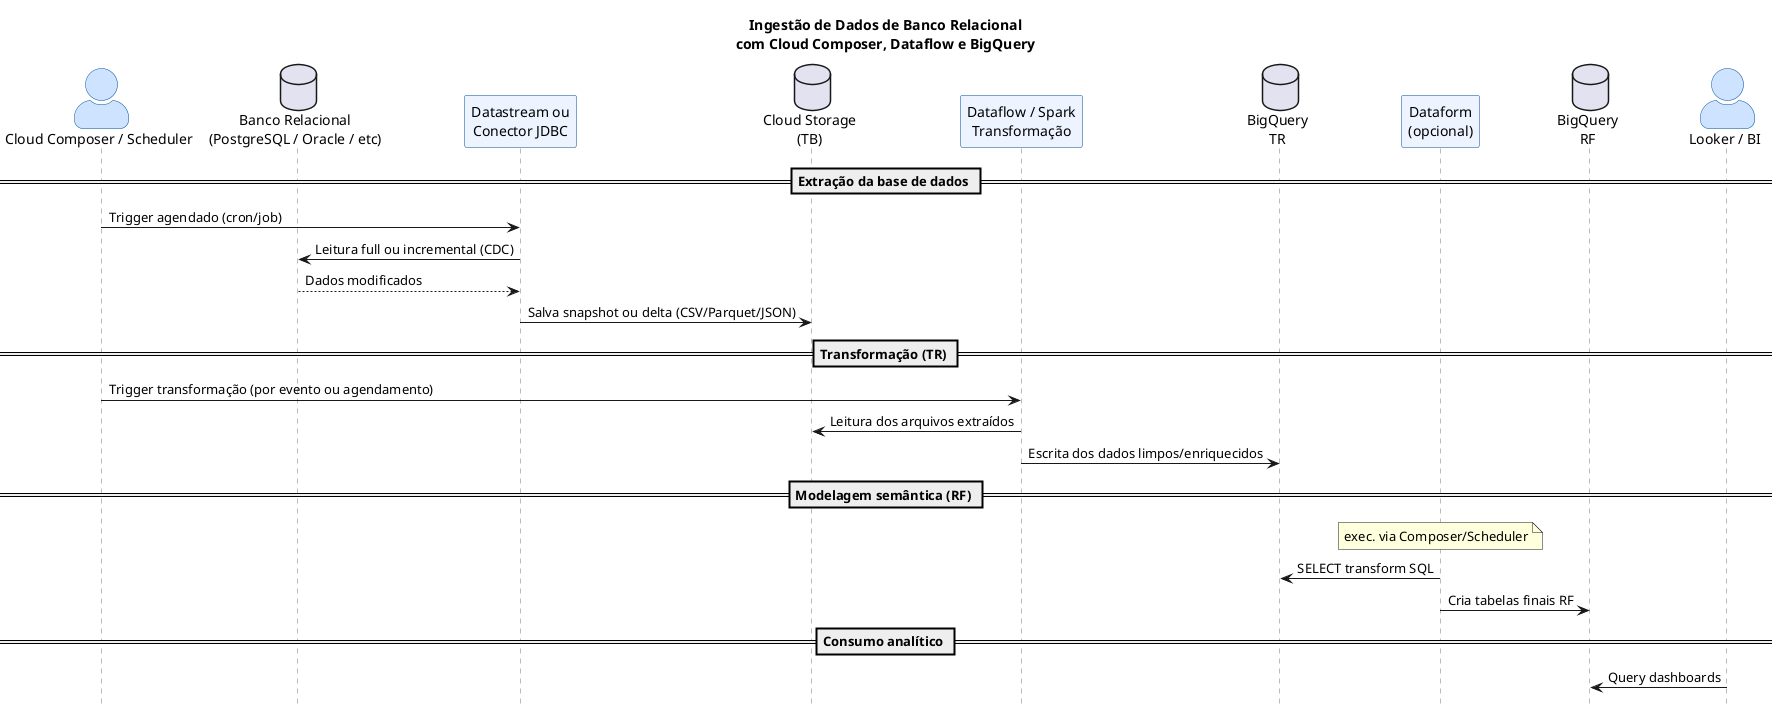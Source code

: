 @startuml data-ingestion-banco-relacional

title "Ingestão de Dados de Banco Relacional\ncom Cloud Composer, Dataflow e BigQuery"

hide footbox
skinparam ParticipantPadding 20
skinparam BoxPadding 15
skinparam ActorStyle awesome
skinparam BackgroundColor #FFFFFF
skinparam Sequence {
    ArrowThickness 1
    LifeLineBorderColor #777777
    LifeLineBackgroundColor #DDDDDD
    ParticipantBorderColor #004D99
    ParticipantBackgroundColor #EDF4FF
    ActorBorderColor #004D99
    ActorBackgroundColor #CDE3FF
}

actor "Cloud Composer / Scheduler" as Scheduler
database "Banco Relacional\n(PostgreSQL / Oracle / etc)" as SourceDB
participant "Datastream ou\nConector JDBC" as Extractor
database "Cloud Storage\n(TB)" as GCS_TB
participant "Dataflow / Spark\nTransformação" as TransformJob
database "BigQuery\nTR" as BQ_TR
participant "Dataform\n(opcional)" as Dataform
database "BigQuery\nRF" as BQ_RF
actor "Looker / BI" as Looker

== Extração da base de dados ==
Scheduler -> Extractor : Trigger agendado (cron/job)
Extractor -> SourceDB : Leitura full ou incremental (CDC)
SourceDB --> Extractor : Dados modificados
Extractor -> GCS_TB : Salva snapshot ou delta (CSV/Parquet/JSON)

== Transformação (TR) ==
Scheduler -> TransformJob : Trigger transformação (por evento ou agendamento)
TransformJob -> GCS_TB : Leitura dos arquivos extraídos
TransformJob -> BQ_TR : Escrita dos dados limpos/enriquecidos

== Modelagem semântica (RF) ==
note over Dataform : exec. via Composer/Scheduler
Dataform -> BQ_TR : SELECT transform SQL
Dataform -> BQ_RF : Cria tabelas finais RF

== Consumo analítico ==
Looker -> BQ_RF : Query dashboards
@enduml
